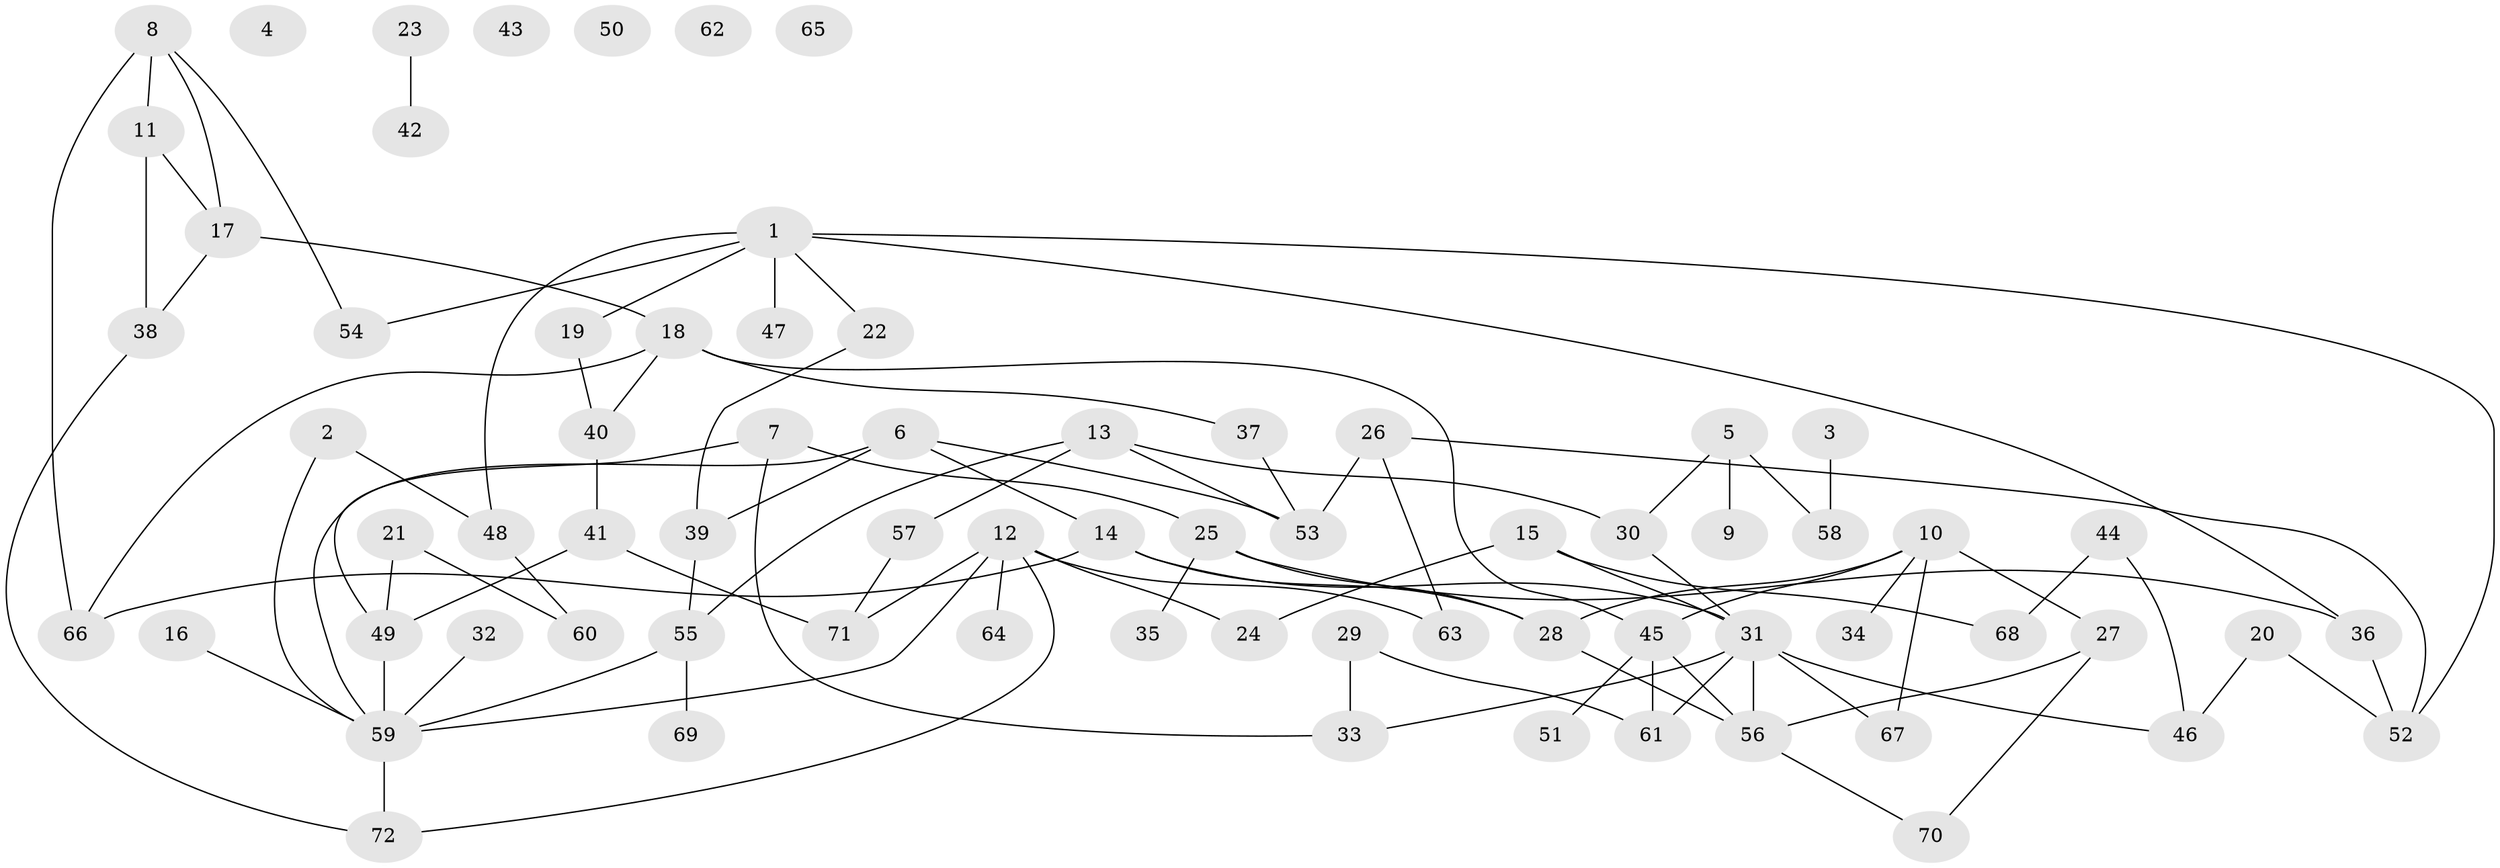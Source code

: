 // Generated by graph-tools (version 1.1) at 2025/25/03/09/25 03:25:20]
// undirected, 72 vertices, 98 edges
graph export_dot {
graph [start="1"]
  node [color=gray90,style=filled];
  1;
  2;
  3;
  4;
  5;
  6;
  7;
  8;
  9;
  10;
  11;
  12;
  13;
  14;
  15;
  16;
  17;
  18;
  19;
  20;
  21;
  22;
  23;
  24;
  25;
  26;
  27;
  28;
  29;
  30;
  31;
  32;
  33;
  34;
  35;
  36;
  37;
  38;
  39;
  40;
  41;
  42;
  43;
  44;
  45;
  46;
  47;
  48;
  49;
  50;
  51;
  52;
  53;
  54;
  55;
  56;
  57;
  58;
  59;
  60;
  61;
  62;
  63;
  64;
  65;
  66;
  67;
  68;
  69;
  70;
  71;
  72;
  1 -- 19;
  1 -- 22;
  1 -- 36;
  1 -- 47;
  1 -- 48;
  1 -- 52;
  1 -- 54;
  2 -- 48;
  2 -- 59;
  3 -- 58;
  5 -- 9;
  5 -- 30;
  5 -- 58;
  6 -- 14;
  6 -- 39;
  6 -- 53;
  6 -- 59;
  7 -- 25;
  7 -- 33;
  7 -- 49;
  8 -- 11;
  8 -- 17;
  8 -- 54;
  8 -- 66;
  10 -- 27;
  10 -- 28;
  10 -- 34;
  10 -- 45;
  10 -- 67;
  11 -- 17;
  11 -- 38;
  12 -- 24;
  12 -- 59;
  12 -- 63;
  12 -- 64;
  12 -- 71;
  12 -- 72;
  13 -- 30;
  13 -- 53;
  13 -- 55;
  13 -- 57;
  14 -- 28;
  14 -- 31;
  14 -- 66;
  15 -- 24;
  15 -- 31;
  15 -- 68;
  16 -- 59;
  17 -- 18;
  17 -- 38;
  18 -- 37;
  18 -- 40;
  18 -- 45;
  18 -- 66;
  19 -- 40;
  20 -- 46;
  20 -- 52;
  21 -- 49;
  21 -- 60;
  22 -- 39;
  23 -- 42;
  25 -- 28;
  25 -- 35;
  25 -- 36;
  26 -- 52;
  26 -- 53;
  26 -- 63;
  27 -- 56;
  27 -- 70;
  28 -- 56;
  29 -- 33;
  29 -- 61;
  30 -- 31;
  31 -- 33;
  31 -- 46;
  31 -- 56;
  31 -- 61;
  31 -- 67;
  32 -- 59;
  36 -- 52;
  37 -- 53;
  38 -- 72;
  39 -- 55;
  40 -- 41;
  41 -- 49;
  41 -- 71;
  44 -- 46;
  44 -- 68;
  45 -- 51;
  45 -- 56;
  45 -- 61;
  48 -- 60;
  49 -- 59;
  55 -- 59;
  55 -- 69;
  56 -- 70;
  57 -- 71;
  59 -- 72;
}

